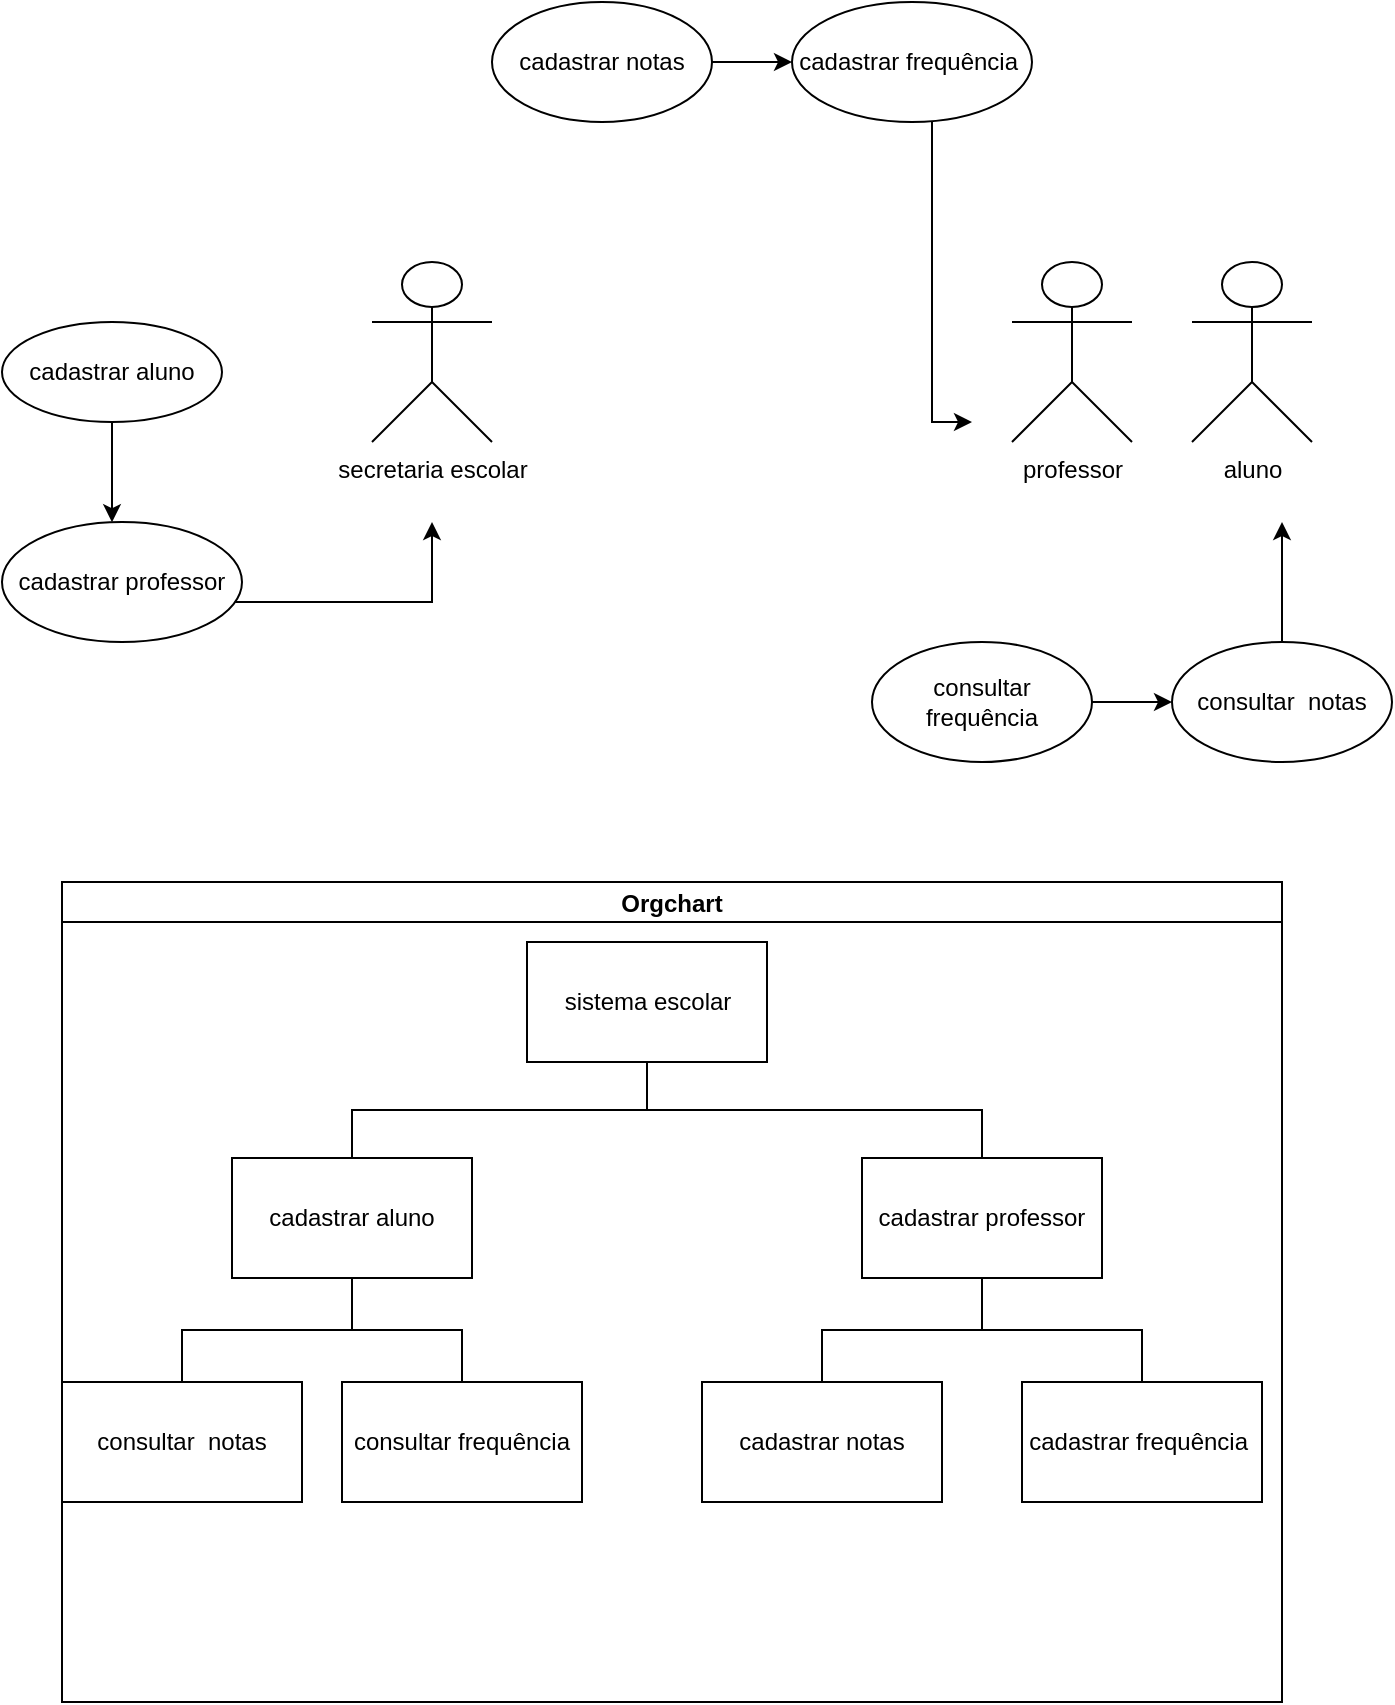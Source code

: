 <mxfile version="26.1.0">
  <diagram name="Página-1" id="zskZUPrWBI-Y4OS8JdYG">
    <mxGraphModel dx="1154" dy="4009" grid="1" gridSize="10" guides="1" tooltips="1" connect="1" arrows="1" fold="1" page="1" pageScale="1" pageWidth="827" pageHeight="1169" math="0" shadow="0">
      <root>
        <mxCell id="0" />
        <mxCell id="1" parent="0" />
        <mxCell id="0qAR81gEFp_fkfjN5Me6-1" value="secretaria escolar" style="shape=umlActor;verticalLabelPosition=bottom;verticalAlign=top;html=1;outlineConnect=0;" parent="1" vertex="1">
          <mxGeometry x="225" y="-3310" width="60" height="90" as="geometry" />
        </mxCell>
        <mxCell id="0qAR81gEFp_fkfjN5Me6-2" value="aluno" style="shape=umlActor;verticalLabelPosition=bottom;verticalAlign=top;html=1;outlineConnect=0;" parent="1" vertex="1">
          <mxGeometry x="635" y="-3310" width="60" height="90" as="geometry" />
        </mxCell>
        <mxCell id="0qAR81gEFp_fkfjN5Me6-4" value="professor" style="shape=umlActor;verticalLabelPosition=bottom;verticalAlign=top;html=1;outlineConnect=0;" parent="1" vertex="1">
          <mxGeometry x="545" y="-3310" width="60" height="90" as="geometry" />
        </mxCell>
        <mxCell id="0qAR81gEFp_fkfjN5Me6-18" value="" style="edgeStyle=orthogonalEdgeStyle;rounded=0;orthogonalLoop=1;jettySize=auto;html=1;" parent="1" source="0qAR81gEFp_fkfjN5Me6-5" target="0qAR81gEFp_fkfjN5Me6-6" edge="1">
          <mxGeometry relative="1" as="geometry">
            <Array as="points">
              <mxPoint x="95" y="-3190" />
              <mxPoint x="95" y="-3190" />
            </Array>
          </mxGeometry>
        </mxCell>
        <mxCell id="0qAR81gEFp_fkfjN5Me6-5" value="cadastrar aluno" style="ellipse;whiteSpace=wrap;html=1;" parent="1" vertex="1">
          <mxGeometry x="40" y="-3280" width="110" height="50" as="geometry" />
        </mxCell>
        <mxCell id="0qAR81gEFp_fkfjN5Me6-13" style="edgeStyle=orthogonalEdgeStyle;rounded=0;orthogonalLoop=1;jettySize=auto;html=1;" parent="1" source="0qAR81gEFp_fkfjN5Me6-6" edge="1">
          <mxGeometry relative="1" as="geometry">
            <mxPoint x="255" y="-3180" as="targetPoint" />
            <Array as="points">
              <mxPoint x="255" y="-3140" />
            </Array>
          </mxGeometry>
        </mxCell>
        <mxCell id="0qAR81gEFp_fkfjN5Me6-6" value="cadastrar professor" style="ellipse;whiteSpace=wrap;html=1;" parent="1" vertex="1">
          <mxGeometry x="40" y="-3180" width="120" height="60" as="geometry" />
        </mxCell>
        <mxCell id="0qAR81gEFp_fkfjN5Me6-19" style="edgeStyle=orthogonalEdgeStyle;rounded=0;orthogonalLoop=1;jettySize=auto;html=1;" parent="1" source="0qAR81gEFp_fkfjN5Me6-7" target="0qAR81gEFp_fkfjN5Me6-10" edge="1">
          <mxGeometry relative="1" as="geometry" />
        </mxCell>
        <mxCell id="0qAR81gEFp_fkfjN5Me6-7" value="cadastrar notas" style="ellipse;whiteSpace=wrap;html=1;" parent="1" vertex="1">
          <mxGeometry x="285" y="-3440" width="110" height="60" as="geometry" />
        </mxCell>
        <mxCell id="0qAR81gEFp_fkfjN5Me6-22" style="edgeStyle=orthogonalEdgeStyle;rounded=0;orthogonalLoop=1;jettySize=auto;html=1;" parent="1" source="0qAR81gEFp_fkfjN5Me6-8" edge="1">
          <mxGeometry relative="1" as="geometry">
            <mxPoint x="680.0" y="-3180" as="targetPoint" />
          </mxGeometry>
        </mxCell>
        <mxCell id="0qAR81gEFp_fkfjN5Me6-8" value="consultar&amp;nbsp; notas" style="ellipse;whiteSpace=wrap;html=1;" parent="1" vertex="1">
          <mxGeometry x="625" y="-3120" width="110" height="60" as="geometry" />
        </mxCell>
        <mxCell id="0qAR81gEFp_fkfjN5Me6-20" style="edgeStyle=orthogonalEdgeStyle;rounded=0;orthogonalLoop=1;jettySize=auto;html=1;" parent="1" source="0qAR81gEFp_fkfjN5Me6-10" edge="1">
          <mxGeometry relative="1" as="geometry">
            <mxPoint x="525" y="-3230" as="targetPoint" />
            <Array as="points">
              <mxPoint x="505" y="-3230" />
            </Array>
          </mxGeometry>
        </mxCell>
        <mxCell id="0qAR81gEFp_fkfjN5Me6-10" value="cadastrar frequência&amp;nbsp;" style="ellipse;whiteSpace=wrap;html=1;" parent="1" vertex="1">
          <mxGeometry x="435" y="-3440" width="120" height="60" as="geometry" />
        </mxCell>
        <mxCell id="0qAR81gEFp_fkfjN5Me6-21" style="edgeStyle=orthogonalEdgeStyle;rounded=0;orthogonalLoop=1;jettySize=auto;html=1;" parent="1" source="0qAR81gEFp_fkfjN5Me6-12" target="0qAR81gEFp_fkfjN5Me6-8" edge="1">
          <mxGeometry relative="1" as="geometry" />
        </mxCell>
        <mxCell id="0qAR81gEFp_fkfjN5Me6-12" value="consultar frequência" style="ellipse;whiteSpace=wrap;html=1;" parent="1" vertex="1">
          <mxGeometry x="475" y="-3120" width="110" height="60" as="geometry" />
        </mxCell>
        <mxCell id="Qw4fgRjoKcUAwfFuTFJa-32" value="Orgchart" style="swimlane;startSize=20;horizontal=1;containerType=tree;newEdgeStyle={&quot;edgeStyle&quot;:&quot;elbowEdgeStyle&quot;,&quot;startArrow&quot;:&quot;none&quot;,&quot;endArrow&quot;:&quot;none&quot;};" vertex="1" parent="1">
          <mxGeometry x="70" y="-3000" width="610" height="410" as="geometry" />
        </mxCell>
        <UserObject label="sistema escolar" treeRoot="1" id="Qw4fgRjoKcUAwfFuTFJa-35">
          <mxCell style="whiteSpace=wrap;html=1;align=center;treeFolding=1;treeMoving=1;newEdgeStyle={&quot;edgeStyle&quot;:&quot;elbowEdgeStyle&quot;,&quot;startArrow&quot;:&quot;none&quot;,&quot;endArrow&quot;:&quot;none&quot;};" vertex="1" parent="Qw4fgRjoKcUAwfFuTFJa-32">
            <mxGeometry x="232.5" y="30" width="120" height="60" as="geometry" />
          </mxCell>
        </UserObject>
        <mxCell id="Qw4fgRjoKcUAwfFuTFJa-38" value="" style="edgeStyle=elbowEdgeStyle;rounded=0;orthogonalLoop=1;jettySize=auto;html=1;elbow=vertical;startArrow=none;endArrow=none;" edge="1" source="Qw4fgRjoKcUAwfFuTFJa-35" target="Qw4fgRjoKcUAwfFuTFJa-39" parent="Qw4fgRjoKcUAwfFuTFJa-32">
          <mxGeometry relative="1" as="geometry" />
        </mxCell>
        <UserObject label="cadastrar aluno" treeRoot="1" id="Qw4fgRjoKcUAwfFuTFJa-39">
          <mxCell style="whiteSpace=wrap;html=1;align=center;treeFolding=1;treeMoving=1;newEdgeStyle={&quot;edgeStyle&quot;:&quot;elbowEdgeStyle&quot;,&quot;startArrow&quot;:&quot;none&quot;,&quot;endArrow&quot;:&quot;none&quot;};" vertex="1" parent="Qw4fgRjoKcUAwfFuTFJa-32">
            <mxGeometry x="85" y="138" width="120" height="60" as="geometry" />
          </mxCell>
        </UserObject>
        <mxCell id="Qw4fgRjoKcUAwfFuTFJa-40" value="" style="edgeStyle=elbowEdgeStyle;rounded=0;orthogonalLoop=1;jettySize=auto;html=1;elbow=vertical;startArrow=none;endArrow=none;" edge="1" target="Qw4fgRjoKcUAwfFuTFJa-41" source="Qw4fgRjoKcUAwfFuTFJa-35" parent="Qw4fgRjoKcUAwfFuTFJa-32">
          <mxGeometry relative="1" as="geometry">
            <mxPoint x="370" y="-2892" as="sourcePoint" />
          </mxGeometry>
        </mxCell>
        <UserObject label="cadastrar professor" treeRoot="1" id="Qw4fgRjoKcUAwfFuTFJa-41">
          <mxCell style="whiteSpace=wrap;html=1;align=center;treeFolding=1;treeMoving=1;newEdgeStyle={&quot;edgeStyle&quot;:&quot;elbowEdgeStyle&quot;,&quot;startArrow&quot;:&quot;none&quot;,&quot;endArrow&quot;:&quot;none&quot;};" vertex="1" parent="Qw4fgRjoKcUAwfFuTFJa-32">
            <mxGeometry x="400" y="138" width="120" height="60" as="geometry" />
          </mxCell>
        </UserObject>
        <mxCell id="Qw4fgRjoKcUAwfFuTFJa-48" value="" style="edgeStyle=elbowEdgeStyle;rounded=0;orthogonalLoop=1;jettySize=auto;html=1;elbow=vertical;startArrow=none;endArrow=none;" edge="1" target="Qw4fgRjoKcUAwfFuTFJa-49" source="Qw4fgRjoKcUAwfFuTFJa-41" parent="Qw4fgRjoKcUAwfFuTFJa-32">
          <mxGeometry relative="1" as="geometry">
            <mxPoint x="370" y="-2892" as="sourcePoint" />
          </mxGeometry>
        </mxCell>
        <UserObject label="cadastrar notas" treeRoot="1" id="Qw4fgRjoKcUAwfFuTFJa-49">
          <mxCell style="whiteSpace=wrap;html=1;align=center;treeFolding=1;treeMoving=1;newEdgeStyle={&quot;edgeStyle&quot;:&quot;elbowEdgeStyle&quot;,&quot;startArrow&quot;:&quot;none&quot;,&quot;endArrow&quot;:&quot;none&quot;};" vertex="1" parent="Qw4fgRjoKcUAwfFuTFJa-32">
            <mxGeometry x="320" y="250" width="120" height="60" as="geometry" />
          </mxCell>
        </UserObject>
        <mxCell id="Qw4fgRjoKcUAwfFuTFJa-51" value="" style="edgeStyle=elbowEdgeStyle;rounded=0;orthogonalLoop=1;jettySize=auto;html=1;elbow=vertical;startArrow=none;endArrow=none;" edge="1" target="Qw4fgRjoKcUAwfFuTFJa-52" source="Qw4fgRjoKcUAwfFuTFJa-41" parent="Qw4fgRjoKcUAwfFuTFJa-32">
          <mxGeometry relative="1" as="geometry">
            <mxPoint x="370" y="-2892" as="sourcePoint" />
          </mxGeometry>
        </mxCell>
        <UserObject label="cadastrar frequência&amp;nbsp;" treeRoot="1" id="Qw4fgRjoKcUAwfFuTFJa-52">
          <mxCell style="whiteSpace=wrap;html=1;align=center;treeFolding=1;treeMoving=1;newEdgeStyle={&quot;edgeStyle&quot;:&quot;elbowEdgeStyle&quot;,&quot;startArrow&quot;:&quot;none&quot;,&quot;endArrow&quot;:&quot;none&quot;};" vertex="1" parent="Qw4fgRjoKcUAwfFuTFJa-32">
            <mxGeometry x="480.0" y="250" width="120" height="60" as="geometry" />
          </mxCell>
        </UserObject>
        <mxCell id="Qw4fgRjoKcUAwfFuTFJa-54" value="" style="edgeStyle=elbowEdgeStyle;rounded=0;orthogonalLoop=1;jettySize=auto;html=1;elbow=vertical;startArrow=none;endArrow=none;" edge="1" target="Qw4fgRjoKcUAwfFuTFJa-55" source="Qw4fgRjoKcUAwfFuTFJa-39" parent="Qw4fgRjoKcUAwfFuTFJa-32">
          <mxGeometry relative="1" as="geometry">
            <mxPoint x="310" y="-2892" as="sourcePoint" />
          </mxGeometry>
        </mxCell>
        <UserObject label="consultar&amp;nbsp; notas" treeRoot="1" id="Qw4fgRjoKcUAwfFuTFJa-55">
          <mxCell style="whiteSpace=wrap;html=1;align=center;treeFolding=1;treeMoving=1;newEdgeStyle={&quot;edgeStyle&quot;:&quot;elbowEdgeStyle&quot;,&quot;startArrow&quot;:&quot;none&quot;,&quot;endArrow&quot;:&quot;none&quot;};" vertex="1" parent="Qw4fgRjoKcUAwfFuTFJa-32">
            <mxGeometry y="250" width="120" height="60" as="geometry" />
          </mxCell>
        </UserObject>
        <mxCell id="Qw4fgRjoKcUAwfFuTFJa-56" value="" style="edgeStyle=elbowEdgeStyle;rounded=0;orthogonalLoop=1;jettySize=auto;html=1;elbow=vertical;startArrow=none;endArrow=none;" edge="1" target="Qw4fgRjoKcUAwfFuTFJa-57" source="Qw4fgRjoKcUAwfFuTFJa-39" parent="Qw4fgRjoKcUAwfFuTFJa-32">
          <mxGeometry relative="1" as="geometry">
            <mxPoint x="342" y="-2910" as="sourcePoint" />
          </mxGeometry>
        </mxCell>
        <UserObject label="consultar frequência" treeRoot="1" id="Qw4fgRjoKcUAwfFuTFJa-57">
          <mxCell style="whiteSpace=wrap;html=1;align=center;treeFolding=1;treeMoving=1;newEdgeStyle={&quot;edgeStyle&quot;:&quot;elbowEdgeStyle&quot;,&quot;startArrow&quot;:&quot;none&quot;,&quot;endArrow&quot;:&quot;none&quot;};" vertex="1" parent="Qw4fgRjoKcUAwfFuTFJa-32">
            <mxGeometry x="140" y="250" width="120" height="60" as="geometry" />
          </mxCell>
        </UserObject>
      </root>
    </mxGraphModel>
  </diagram>
</mxfile>
